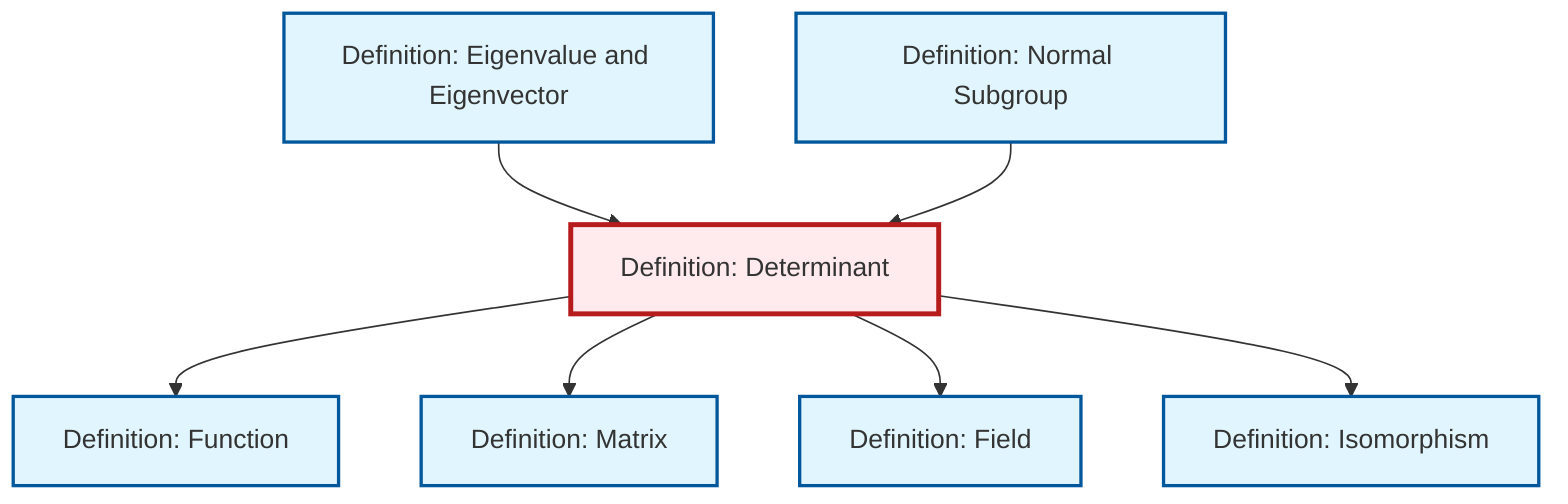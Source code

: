graph TD
    classDef definition fill:#e1f5fe,stroke:#01579b,stroke-width:2px
    classDef theorem fill:#f3e5f5,stroke:#4a148c,stroke-width:2px
    classDef axiom fill:#fff3e0,stroke:#e65100,stroke-width:2px
    classDef example fill:#e8f5e9,stroke:#1b5e20,stroke-width:2px
    classDef current fill:#ffebee,stroke:#b71c1c,stroke-width:3px
    def-field["Definition: Field"]:::definition
    def-normal-subgroup["Definition: Normal Subgroup"]:::definition
    def-isomorphism["Definition: Isomorphism"]:::definition
    def-function["Definition: Function"]:::definition
    def-eigenvalue-eigenvector["Definition: Eigenvalue and Eigenvector"]:::definition
    def-determinant["Definition: Determinant"]:::definition
    def-matrix["Definition: Matrix"]:::definition
    def-determinant --> def-function
    def-eigenvalue-eigenvector --> def-determinant
    def-determinant --> def-matrix
    def-determinant --> def-field
    def-normal-subgroup --> def-determinant
    def-determinant --> def-isomorphism
    class def-determinant current